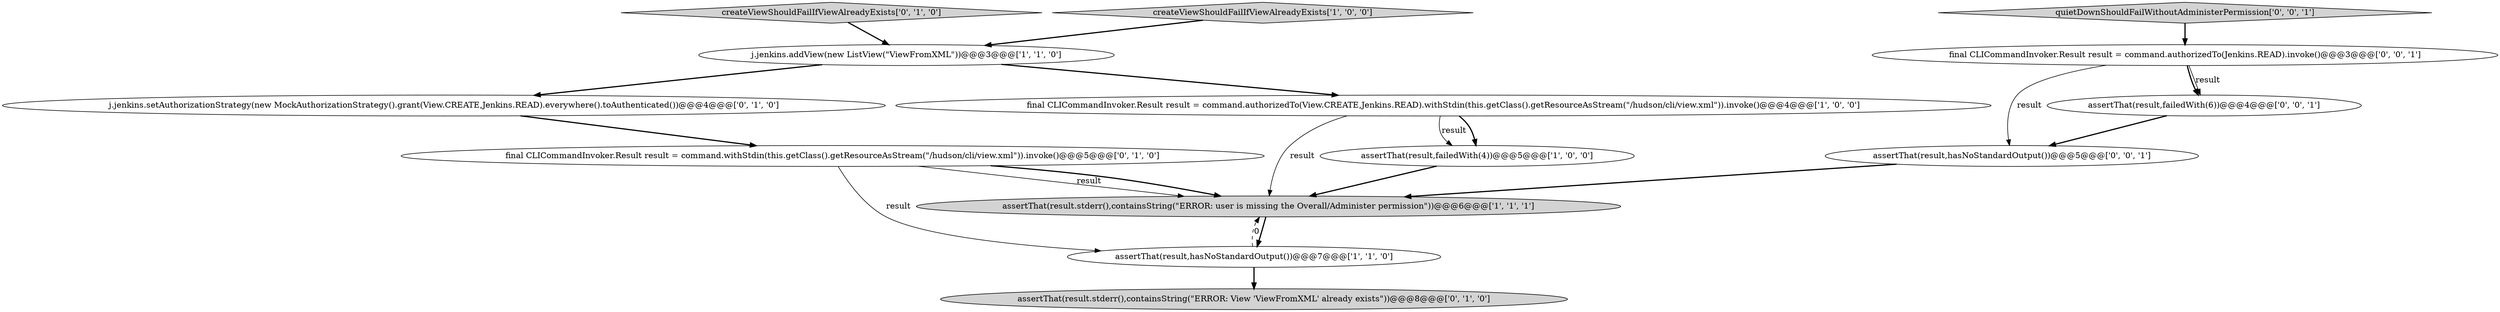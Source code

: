 digraph {
1 [style = filled, label = "assertThat(result.stderr(),containsString(\"ERROR: user is missing the Overall/Administer permission\"))@@@6@@@['1', '1', '1']", fillcolor = lightgray, shape = ellipse image = "AAA0AAABBB1BBB"];
12 [style = filled, label = "assertThat(result,failedWith(6))@@@4@@@['0', '0', '1']", fillcolor = white, shape = ellipse image = "AAA0AAABBB3BBB"];
0 [style = filled, label = "createViewShouldFailIfViewAlreadyExists['1', '0', '0']", fillcolor = lightgray, shape = diamond image = "AAA0AAABBB1BBB"];
13 [style = filled, label = "final CLICommandInvoker.Result result = command.authorizedTo(Jenkins.READ).invoke()@@@3@@@['0', '0', '1']", fillcolor = white, shape = ellipse image = "AAA0AAABBB3BBB"];
9 [style = filled, label = "assertThat(result.stderr(),containsString(\"ERROR: View 'ViewFromXML' already exists\"))@@@8@@@['0', '1', '0']", fillcolor = lightgray, shape = ellipse image = "AAA0AAABBB2BBB"];
11 [style = filled, label = "quietDownShouldFailWithoutAdministerPermission['0', '0', '1']", fillcolor = lightgray, shape = diamond image = "AAA0AAABBB3BBB"];
7 [style = filled, label = "j.jenkins.setAuthorizationStrategy(new MockAuthorizationStrategy().grant(View.CREATE,Jenkins.READ).everywhere().toAuthenticated())@@@4@@@['0', '1', '0']", fillcolor = white, shape = ellipse image = "AAA0AAABBB2BBB"];
8 [style = filled, label = "final CLICommandInvoker.Result result = command.withStdin(this.getClass().getResourceAsStream(\"/hudson/cli/view.xml\")).invoke()@@@5@@@['0', '1', '0']", fillcolor = white, shape = ellipse image = "AAA1AAABBB2BBB"];
10 [style = filled, label = "assertThat(result,hasNoStandardOutput())@@@5@@@['0', '0', '1']", fillcolor = white, shape = ellipse image = "AAA0AAABBB3BBB"];
5 [style = filled, label = "final CLICommandInvoker.Result result = command.authorizedTo(View.CREATE,Jenkins.READ).withStdin(this.getClass().getResourceAsStream(\"/hudson/cli/view.xml\")).invoke()@@@4@@@['1', '0', '0']", fillcolor = white, shape = ellipse image = "AAA0AAABBB1BBB"];
2 [style = filled, label = "j.jenkins.addView(new ListView(\"ViewFromXML\"))@@@3@@@['1', '1', '0']", fillcolor = white, shape = ellipse image = "AAA0AAABBB1BBB"];
3 [style = filled, label = "assertThat(result,failedWith(4))@@@5@@@['1', '0', '0']", fillcolor = white, shape = ellipse image = "AAA0AAABBB1BBB"];
6 [style = filled, label = "createViewShouldFailIfViewAlreadyExists['0', '1', '0']", fillcolor = lightgray, shape = diamond image = "AAA0AAABBB2BBB"];
4 [style = filled, label = "assertThat(result,hasNoStandardOutput())@@@7@@@['1', '1', '0']", fillcolor = white, shape = ellipse image = "AAA0AAABBB1BBB"];
8->4 [style = solid, label="result"];
7->8 [style = bold, label=""];
2->7 [style = bold, label=""];
2->5 [style = bold, label=""];
13->10 [style = solid, label="result"];
8->1 [style = solid, label="result"];
13->12 [style = solid, label="result"];
6->2 [style = bold, label=""];
3->1 [style = bold, label=""];
8->1 [style = bold, label=""];
10->1 [style = bold, label=""];
12->10 [style = bold, label=""];
13->12 [style = bold, label=""];
4->9 [style = bold, label=""];
11->13 [style = bold, label=""];
1->4 [style = bold, label=""];
5->1 [style = solid, label="result"];
5->3 [style = bold, label=""];
5->3 [style = solid, label="result"];
4->1 [style = dashed, label="0"];
0->2 [style = bold, label=""];
}
